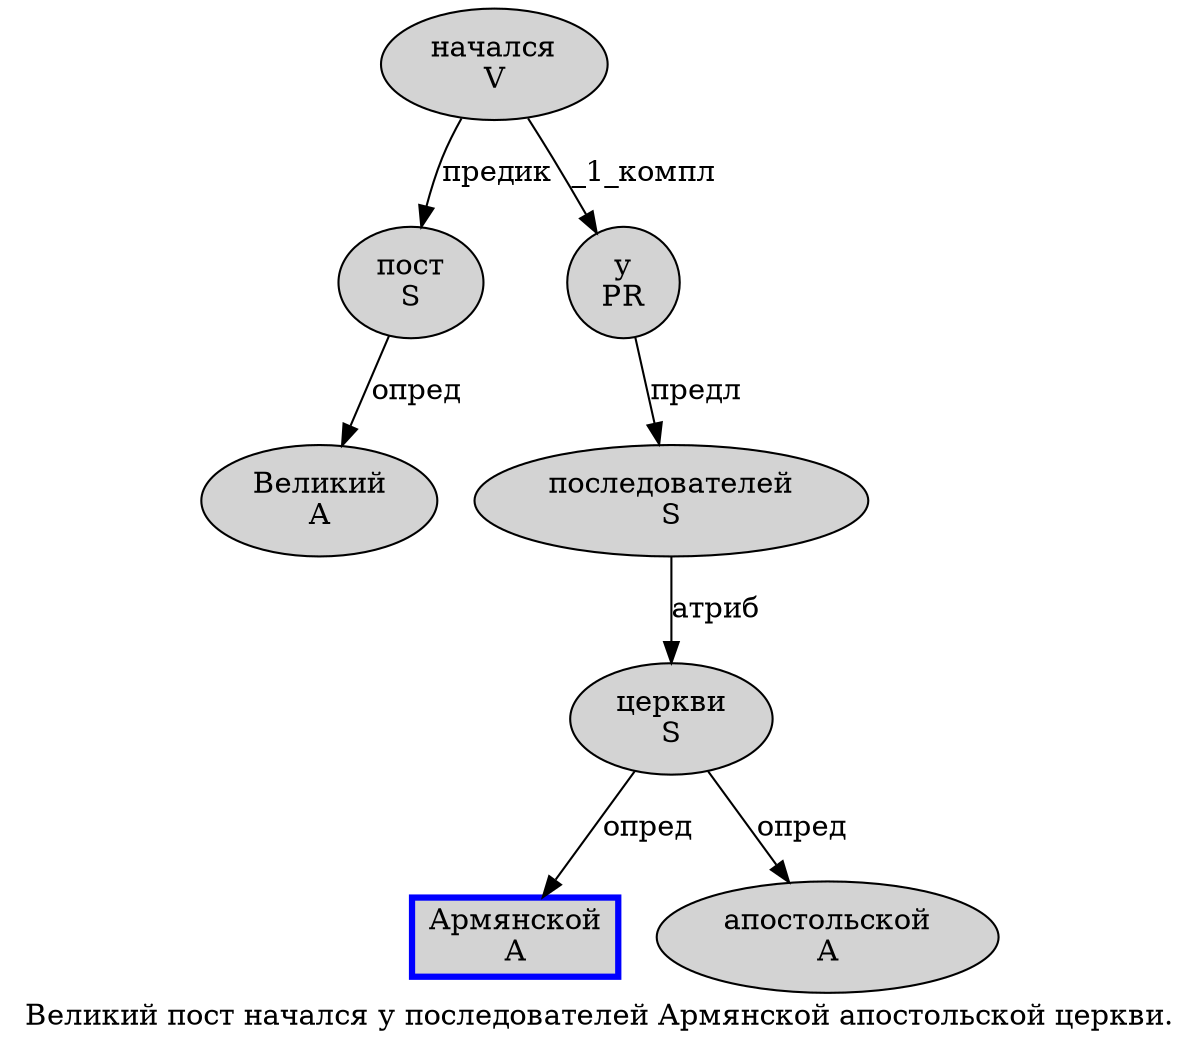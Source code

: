 digraph SENTENCE_1585 {
	graph [label="Великий пост начался у последователей Армянской апостольской церкви."]
	node [style=filled]
		0 [label="Великий
A" color="" fillcolor=lightgray penwidth=1 shape=ellipse]
		1 [label="пост
S" color="" fillcolor=lightgray penwidth=1 shape=ellipse]
		2 [label="начался
V" color="" fillcolor=lightgray penwidth=1 shape=ellipse]
		3 [label="у
PR" color="" fillcolor=lightgray penwidth=1 shape=ellipse]
		4 [label="последователей
S" color="" fillcolor=lightgray penwidth=1 shape=ellipse]
		5 [label="Армянской
A" color=blue fillcolor=lightgray penwidth=3 shape=box]
		6 [label="апостольской
A" color="" fillcolor=lightgray penwidth=1 shape=ellipse]
		7 [label="церкви
S" color="" fillcolor=lightgray penwidth=1 shape=ellipse]
			1 -> 0 [label="опред"]
			3 -> 4 [label="предл"]
			2 -> 1 [label="предик"]
			2 -> 3 [label="_1_компл"]
			4 -> 7 [label="атриб"]
			7 -> 5 [label="опред"]
			7 -> 6 [label="опред"]
}